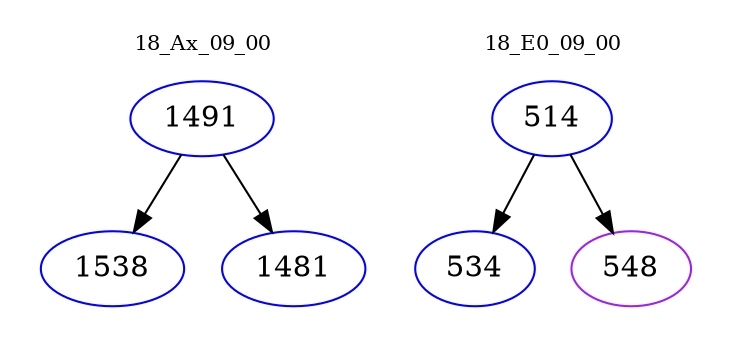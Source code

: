 digraph{
subgraph cluster_0 {
color = white
label = "18_Ax_09_00";
fontsize=10;
T0_1491 [label="1491", color="blue"]
T0_1491 -> T0_1538 [color="black"]
T0_1538 [label="1538", color="blue"]
T0_1491 -> T0_1481 [color="black"]
T0_1481 [label="1481", color="blue"]
}
subgraph cluster_1 {
color = white
label = "18_E0_09_00";
fontsize=10;
T1_514 [label="514", color="blue"]
T1_514 -> T1_534 [color="black"]
T1_534 [label="534", color="blue"]
T1_514 -> T1_548 [color="black"]
T1_548 [label="548", color="purple"]
}
}
